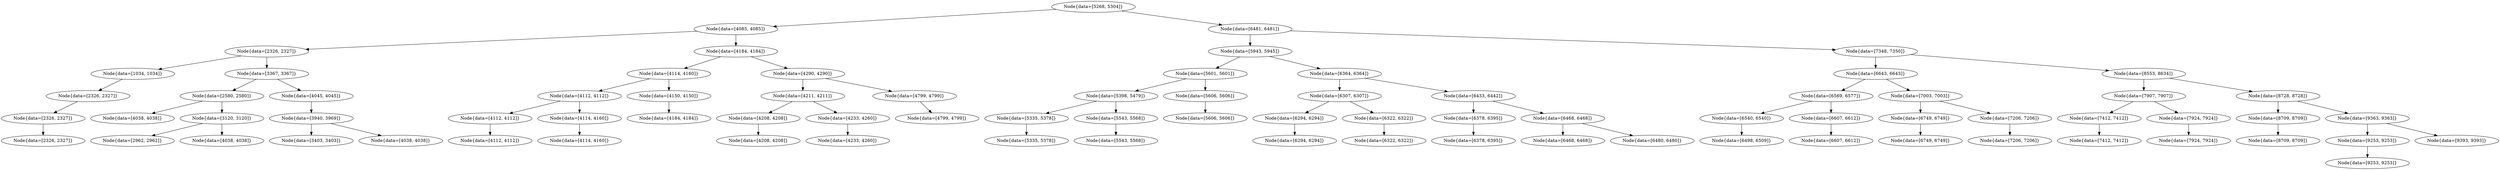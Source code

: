 digraph G{
946350149 [label="Node{data=[5268, 5304]}"]
946350149 -> 1922251979
1922251979 [label="Node{data=[4085, 4085]}"]
1922251979 -> 1930323514
1930323514 [label="Node{data=[2326, 2327]}"]
1930323514 -> 148942920
148942920 [label="Node{data=[1034, 1034]}"]
148942920 -> 1907591953
1907591953 [label="Node{data=[2326, 2327]}"]
1907591953 -> 439190664
439190664 [label="Node{data=[2326, 2327]}"]
439190664 -> 437390913
437390913 [label="Node{data=[2326, 2327]}"]
1930323514 -> 402497467
402497467 [label="Node{data=[3367, 3367]}"]
402497467 -> 2054907222
2054907222 [label="Node{data=[2580, 2580]}"]
2054907222 -> 201635669
201635669 [label="Node{data=[4038, 4038]}"]
2054907222 -> 116310162
116310162 [label="Node{data=[3120, 3120]}"]
116310162 -> 2106951603
2106951603 [label="Node{data=[2962, 2962]}"]
116310162 -> 1558514818
1558514818 [label="Node{data=[4038, 4038]}"]
402497467 -> 1978836564
1978836564 [label="Node{data=[4045, 4045]}"]
1978836564 -> 90702376
90702376 [label="Node{data=[3940, 3969]}"]
90702376 -> 1410442537
1410442537 [label="Node{data=[3403, 3403]}"]
90702376 -> 551825973
551825973 [label="Node{data=[4038, 4038]}"]
1922251979 -> 1078259835
1078259835 [label="Node{data=[4184, 4184]}"]
1078259835 -> 100188953
100188953 [label="Node{data=[4114, 4160]}"]
100188953 -> 1545143906
1545143906 [label="Node{data=[4112, 4112]}"]
1545143906 -> 1567482446
1567482446 [label="Node{data=[4112, 4112]}"]
1567482446 -> 986515120
986515120 [label="Node{data=[4112, 4112]}"]
1545143906 -> 2037312251
2037312251 [label="Node{data=[4114, 4160]}"]
2037312251 -> 1842403746
1842403746 [label="Node{data=[4114, 4160]}"]
100188953 -> 1604135364
1604135364 [label="Node{data=[4150, 4150]}"]
1604135364 -> 221727745
221727745 [label="Node{data=[4184, 4184]}"]
1078259835 -> 50353774
50353774 [label="Node{data=[4290, 4290]}"]
50353774 -> 1752601189
1752601189 [label="Node{data=[4211, 4211]}"]
1752601189 -> 1586714022
1586714022 [label="Node{data=[4208, 4208]}"]
1586714022 -> 1777556785
1777556785 [label="Node{data=[4208, 4208]}"]
1752601189 -> 1757533511
1757533511 [label="Node{data=[4233, 4260]}"]
1757533511 -> 880314240
880314240 [label="Node{data=[4233, 4260]}"]
50353774 -> 1879235276
1879235276 [label="Node{data=[4799, 4799]}"]
1879235276 -> 57350952
57350952 [label="Node{data=[4799, 4799]}"]
946350149 -> 1701223919
1701223919 [label="Node{data=[6481, 6481]}"]
1701223919 -> 366105156
366105156 [label="Node{data=[5943, 5945]}"]
366105156 -> 1935683208
1935683208 [label="Node{data=[5601, 5601]}"]
1935683208 -> 680122775
680122775 [label="Node{data=[5398, 5479]}"]
680122775 -> 2035392652
2035392652 [label="Node{data=[5335, 5378]}"]
2035392652 -> 2115407248
2115407248 [label="Node{data=[5335, 5378]}"]
680122775 -> 217114804
217114804 [label="Node{data=[5543, 5568]}"]
217114804 -> 1783877084
1783877084 [label="Node{data=[5543, 5568]}"]
1935683208 -> 510805466
510805466 [label="Node{data=[5606, 5606]}"]
510805466 -> 1413620105
1413620105 [label="Node{data=[5606, 5606]}"]
366105156 -> 1602012925
1602012925 [label="Node{data=[6364, 6364]}"]
1602012925 -> 724950499
724950499 [label="Node{data=[6307, 6307]}"]
724950499 -> 660935114
660935114 [label="Node{data=[6294, 6294]}"]
660935114 -> 1659777734
1659777734 [label="Node{data=[6294, 6294]}"]
724950499 -> 1528580936
1528580936 [label="Node{data=[6322, 6322]}"]
1528580936 -> 1581473549
1581473549 [label="Node{data=[6322, 6322]}"]
1602012925 -> 1369960014
1369960014 [label="Node{data=[6433, 6442]}"]
1369960014 -> 1112313534
1112313534 [label="Node{data=[6378, 6395]}"]
1112313534 -> 2075380660
2075380660 [label="Node{data=[6378, 6395]}"]
1369960014 -> 1070356728
1070356728 [label="Node{data=[6468, 6468]}"]
1070356728 -> 1375147217
1375147217 [label="Node{data=[6468, 6468]}"]
1070356728 -> 2011711791
2011711791 [label="Node{data=[6480, 6480]}"]
1701223919 -> 308531725
308531725 [label="Node{data=[7348, 7350]}"]
308531725 -> 1328894753
1328894753 [label="Node{data=[6643, 6643]}"]
1328894753 -> 638420874
638420874 [label="Node{data=[6569, 6577]}"]
638420874 -> 320406357
320406357 [label="Node{data=[6540, 6540]}"]
320406357 -> 526796929
526796929 [label="Node{data=[6498, 6509]}"]
638420874 -> 2058333207
2058333207 [label="Node{data=[6607, 6612]}"]
2058333207 -> 810833183
810833183 [label="Node{data=[6607, 6612]}"]
1328894753 -> 1804401643
1804401643 [label="Node{data=[7003, 7003]}"]
1804401643 -> 1174635611
1174635611 [label="Node{data=[6749, 6749]}"]
1174635611 -> 1095456664
1095456664 [label="Node{data=[6749, 6749]}"]
1804401643 -> 1394941443
1394941443 [label="Node{data=[7206, 7206]}"]
1394941443 -> 1610277935
1610277935 [label="Node{data=[7206, 7206]}"]
308531725 -> 92373719
92373719 [label="Node{data=[8553, 8634]}"]
92373719 -> 518910568
518910568 [label="Node{data=[7907, 7907]}"]
518910568 -> 1698898608
1698898608 [label="Node{data=[7412, 7412]}"]
1698898608 -> 1838180779
1838180779 [label="Node{data=[7412, 7412]}"]
518910568 -> 1687079412
1687079412 [label="Node{data=[7924, 7924]}"]
1687079412 -> 360782271
360782271 [label="Node{data=[7924, 7924]}"]
92373719 -> 1772879645
1772879645 [label="Node{data=[8728, 8728]}"]
1772879645 -> 127405746
127405746 [label="Node{data=[8709, 8709]}"]
127405746 -> 365668060
365668060 [label="Node{data=[8709, 8709]}"]
1772879645 -> 135928123
135928123 [label="Node{data=[9363, 9363]}"]
135928123 -> 1056922674
1056922674 [label="Node{data=[9253, 9253]}"]
1056922674 -> 2044016833
2044016833 [label="Node{data=[9253, 9253]}"]
135928123 -> 836799585
836799585 [label="Node{data=[9393, 9393]}"]
}